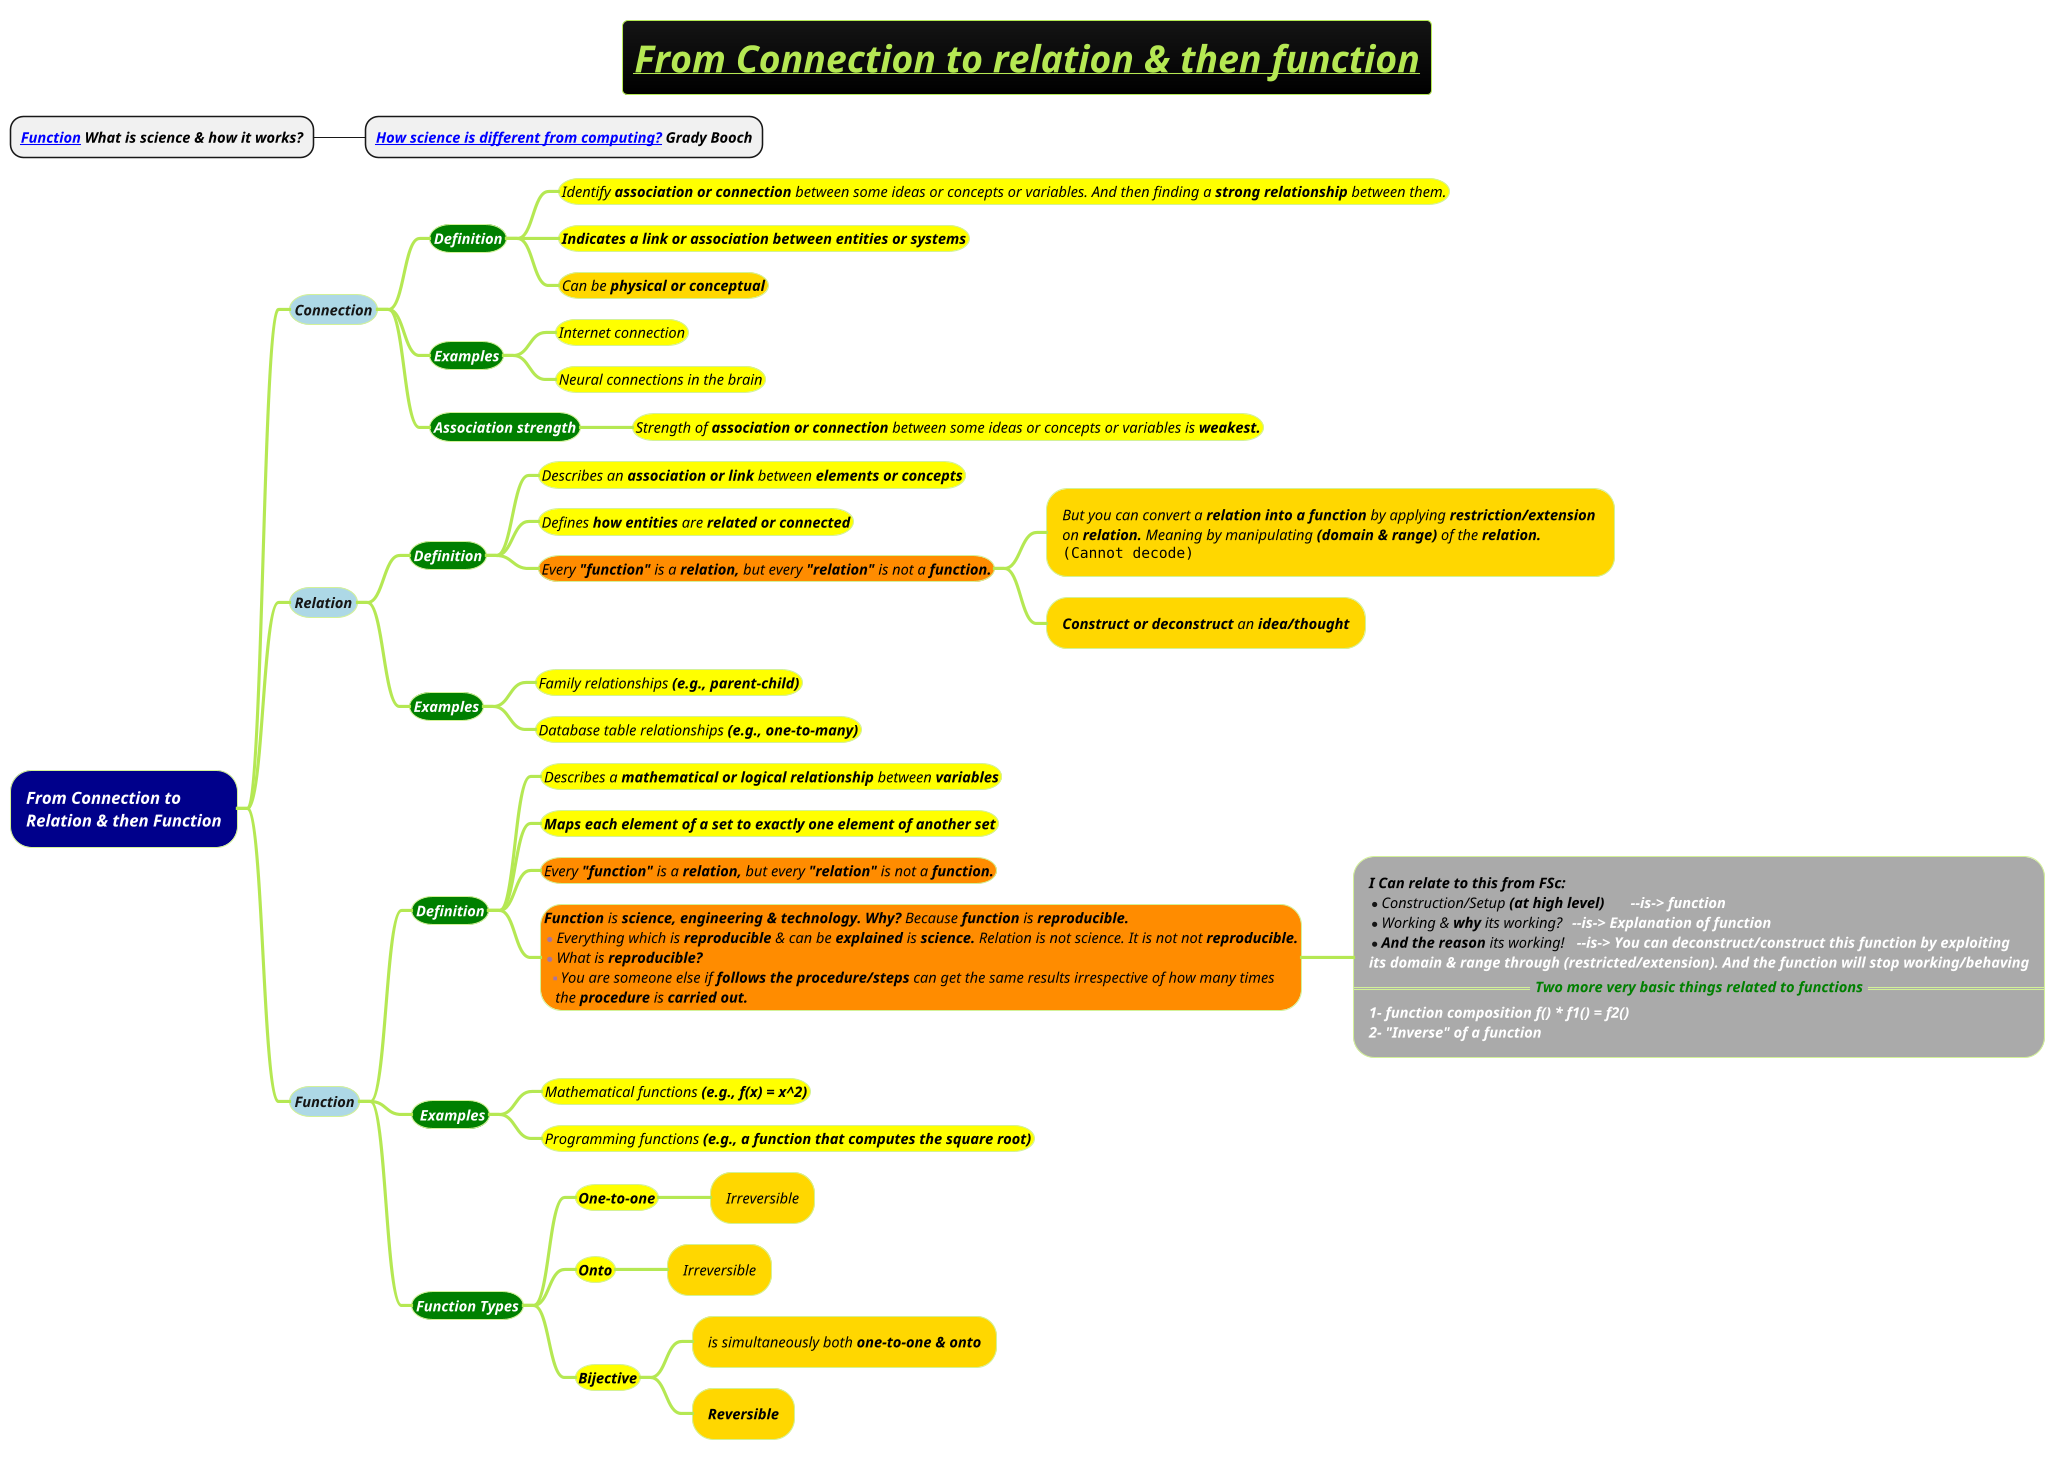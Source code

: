 @startmindmap
title =<i><b><u>From Connection to relation & then function
* <i><b>[[docs/3-programming-languages/Venkat-Subramaniam/images/img_69.png Function]] What is science & how it works?
** <i><b>[[docs/3-programming-languages/Venkat-Subramaniam/images/img_68.png How science is different from computing?]] Grady Booch
!theme hacker

*[#darkblue] <color:white><i>From Connection to \n<i><color:white>Relation & then Function
**[#lightblue] <i><color #blac><size:14>Connection
***[#green] <b><i><color #white><size:14>Definition
****[#yellow] <i><color #black><size:14>Identify **association or connection** between some ideas or concepts or variables. And then finding a **strong relationship** between them.
****[#yellow] <i><color #black><size:14><b>Indicates a link or association between entities or systems
****[#gold] <i><color #black><size:14>Can be <b>physical or conceptual
***[#green] <b><i><color #white><size:14>Examples
****[#yellow] <i><color #black><size:14>Internet connection
****[#yellow] <i><color #black><size:14>Neural connections in the brain

***[#green] <b><i><color #white><size:14>Association strength
****[#yellow] <i><color #black><size:14>Strength of **association or connection** between some ideas or concepts or variables is <b>weakest.
**[#lightblue] <i><color #blac><size:14>Relation
***[#green] <b><i><color #white><size:14>Definition
****[#yellow] <i><color #black><size:14>Describes an **association or link** between <b>elements or concepts
****[#yellow] <i><color #black><size:14>Defines **how entities** are <b>related or connected
****[#darkorange] <i><color #black><size:14>Every **"function"** is a **relation,** but every **"relation"** is not a <b>function.
*****[#gold] <i><color #black><size:14>But you can convert a **relation into a function** by applying <b>restriction/extension \n<i><color #black><size:14>on **relation.** Meaning by manipulating **(domain & range)** of the <b>relation.\n<img:images/img_70.png{scale=.812}>
*****[#gold] <i><color #black><size:14>**Construct or deconstruct** an <b>idea/thought
***[#green] <b><i><color #white><size:14>Examples
****[#yellow] <i><color #black><size:14>Family relationships <b>(e.g., parent-child)
****[#yellow] <i><color #black><size:14>Database table relationships <b>(e.g., one-to-many)
**[#lightblue] <i><color #blac><size:14>Function
***[#green] <b><i><color #white><size:14>Definition
****[#yellow] <i><color #black><size:14>Describes a **mathematical or logical relationship** between <b>variables
****[#yellow] <i><color #black><size:14><b>Maps each element of a set to exactly one element of another set
****[#darkorange] <i><color #black><size:14>Every **"function"** is a **relation,** but every **"relation"** is not a <b>function.
****[#darkorange]:<i><color #black><size:14>**Function** is **science, engineering & technology.** **Why?** Because **function** is <b>reproducible.
*<i><color #black><size:14>Everything which is **reproducible** & can be **explained** is **science.** Relation is not science. It is not not <b>reproducible.
*<i><color #black><size:14>What is <b>reproducible?
**<i><color #black><size:14>You are someone else if **follows the procedure/steps** can get the same results irrespective of how many times
<i><color #black><size:14>   the **procedure** is <b>carried out.;
*****[#a]:<i><color #black><size:14><b>I Can relate to this from FSc:
*<i><color #black><size:14>Construction/Setup <b>(at high level) \t<i><color #white><b><size:14>--is-> function
*<i><color #black><size:14>Working & **why** its working? \t<i><color #white><b><size:14>--is-> Explanation of function
*<i><color #black><size:14>**And the reason** its working! \t<i><color #white><b><size:14>--is-> You can deconstruct/construct this function by exploiting
<i><color #white><size:14><b>its domain & range through (restricted/extension). And the function will stop working/behaving
==<i><color #green><size:14><b>Two more very basic things related to functions==
<i><color #white><size:14><b>1- function composition f() * f1() = f2()
<i><color #white><size:14><b>2- "Inverse" of a function;

***[#green] <b><i><color #white><size:14> Examples
****[#yellow] <i><color #black><size:14>Mathematical functions<b> (e.g., f(x) = x^2)
****[#yellow] <i><color #black><size:14>Programming functions <b>(e.g., a function that computes the square root)
***[#green] <b><i><color #white><size:14>Function Types
****[#yellow] <b><i><color #black><size:14>One-to-one
*****[#gold] <i><color #black><size:14>Irreversible
****[#yellow] <b><i><color #black><size:14>Onto
*****[#gold] <i><color #black><size:14>Irreversible
****[#yellow] <b><i><color #black><size:14>Bijective
*****[#gold] <i><color #black><size:14>is simultaneously both <b>one-to-one & onto
*****[#gold] <i><color #black><size:14><b>Reversible





@endmindmap

